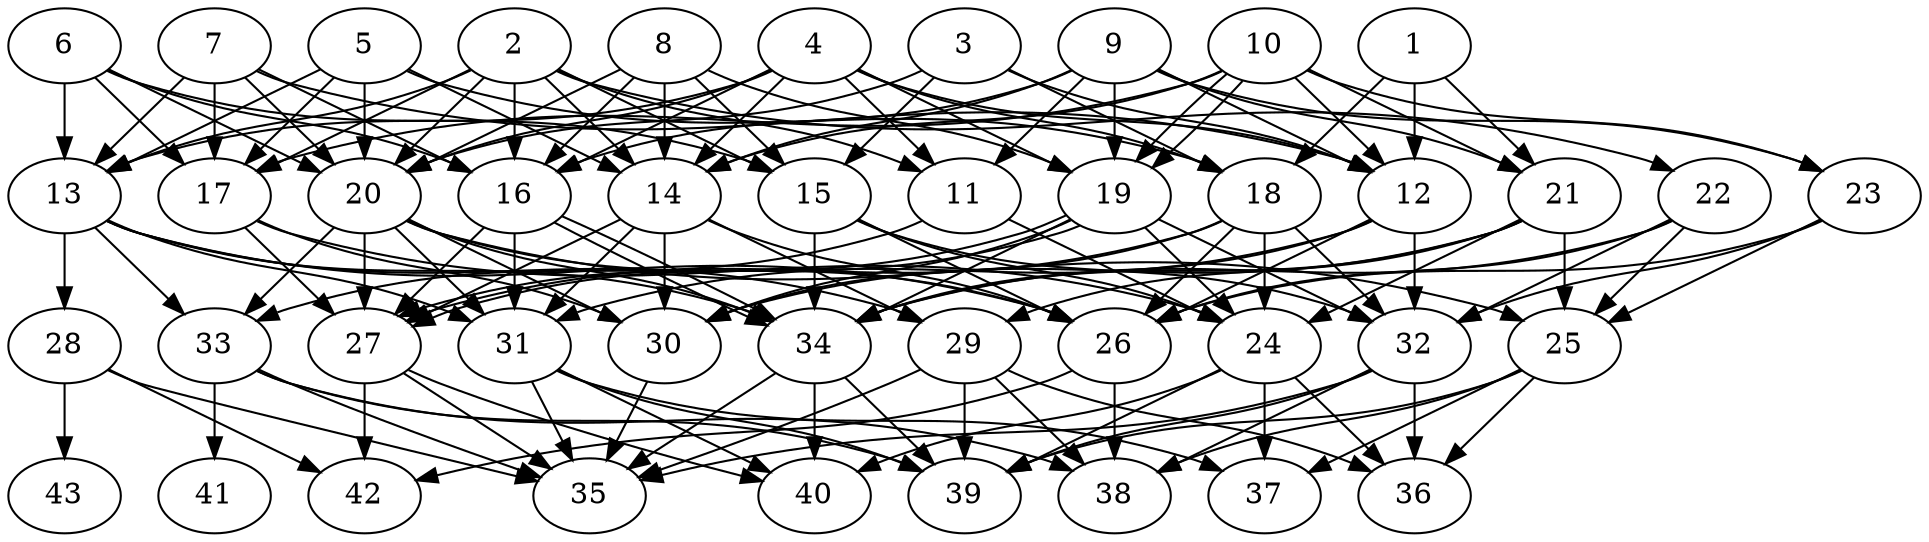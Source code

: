 // DAG (tier=3-complex, mode=data, n=43, ccr=0.542, fat=0.748, density=0.663, regular=0.301, jump=0.214, mindata=4194304, maxdata=33554432)
// DAG automatically generated by daggen at Sun Aug 24 16:33:35 2025
// /home/ermia/Project/Environments/daggen/bin/daggen --dot --ccr 0.542 --fat 0.748 --regular 0.301 --density 0.663 --jump 0.214 --mindata 4194304 --maxdata 33554432 -n 43 
digraph G {
  1 [size="30759480107115067998208", alpha="0.12", expect_size="15379740053557533999104"]
  1 -> 12 [size ="7853730254815232"]
  1 -> 18 [size ="7853730254815232"]
  1 -> 21 [size ="7853730254815232"]
  2 [size="86202110259013056", alpha="0.09", expect_size="43101055129506528"]
  2 -> 11 [size ="2271082371350528"]
  2 -> 13 [size ="2271082371350528"]
  2 -> 14 [size ="2271082371350528"]
  2 -> 15 [size ="2271082371350528"]
  2 -> 16 [size ="2271082371350528"]
  2 -> 17 [size ="2271082371350528"]
  2 -> 20 [size ="2271082371350528"]
  2 -> 22 [size ="2271082371350528"]
  3 [size="5999677148309225472000", alpha="0.03", expect_size="2999838574154612736000"]
  3 -> 12 [size ="2641447039795200"]
  3 -> 15 [size ="2641447039795200"]
  3 -> 18 [size ="2641447039795200"]
  3 -> 20 [size ="2641447039795200"]
  4 [size="183036312367273312", alpha="0.11", expect_size="91518156183636656"]
  4 -> 11 [size ="6984931620159488"]
  4 -> 12 [size ="6984931620159488"]
  4 -> 13 [size ="6984931620159488"]
  4 -> 14 [size ="6984931620159488"]
  4 -> 16 [size ="6984931620159488"]
  4 -> 18 [size ="6984931620159488"]
  4 -> 19 [size ="6984931620159488"]
  4 -> 20 [size ="6984931620159488"]
  5 [size="7708397342494403067904", alpha="0.08", expect_size="3854198671247201533952"]
  5 -> 13 [size ="3121759070978048"]
  5 -> 14 [size ="3121759070978048"]
  5 -> 17 [size ="3121759070978048"]
  5 -> 18 [size ="3121759070978048"]
  5 -> 20 [size ="3121759070978048"]
  6 [size="8169559173398600704", alpha="0.08", expect_size="4084779586699300352"]
  6 -> 13 [size ="3024463490711552"]
  6 -> 15 [size ="3024463490711552"]
  6 -> 16 [size ="3024463490711552"]
  6 -> 17 [size ="3024463490711552"]
  6 -> 20 [size ="3024463490711552"]
  7 [size="393603796315919936", alpha="0.02", expect_size="196801898157959968"]
  7 -> 12 [size ="6553201541120000"]
  7 -> 13 [size ="6553201541120000"]
  7 -> 16 [size ="6553201541120000"]
  7 -> 17 [size ="6553201541120000"]
  7 -> 20 [size ="6553201541120000"]
  8 [size="2204113776235402756096", alpha="0.04", expect_size="1102056888117701378048"]
  8 -> 14 [size ="1354916899586048"]
  8 -> 15 [size ="1354916899586048"]
  8 -> 16 [size ="1354916899586048"]
  8 -> 19 [size ="1354916899586048"]
  8 -> 20 [size ="1354916899586048"]
  9 [size="2006498336483630336", alpha="0.01", expect_size="1003249168241815168"]
  9 -> 11 [size ="4246355321028608"]
  9 -> 12 [size ="4246355321028608"]
  9 -> 14 [size ="4246355321028608"]
  9 -> 16 [size ="4246355321028608"]
  9 -> 19 [size ="4246355321028608"]
  9 -> 21 [size ="4246355321028608"]
  9 -> 23 [size ="4246355321028608"]
  10 [size="8959761346526170841088", alpha="0.01", expect_size="4479880673263085420544"]
  10 -> 12 [size ="3451074077786112"]
  10 -> 14 [size ="3451074077786112"]
  10 -> 17 [size ="3451074077786112"]
  10 -> 19 [size ="3451074077786112"]
  10 -> 19 [size ="3451074077786112"]
  10 -> 21 [size ="3451074077786112"]
  10 -> 23 [size ="3451074077786112"]
  11 [size="1681640460657390256128", alpha="0.03", expect_size="840820230328695128064"]
  11 -> 24 [size ="1131302514327552"]
  11 -> 33 [size ="1131302514327552"]
  12 [size="147589321846269248", alpha="0.12", expect_size="73794660923134624"]
  12 -> 26 [size ="325168249438208"]
  12 -> 31 [size ="325168249438208"]
  12 -> 32 [size ="325168249438208"]
  12 -> 34 [size ="325168249438208"]
  13 [size="106753837440036416", alpha="0.01", expect_size="53376918720018208"]
  13 -> 26 [size ="3287673389187072"]
  13 -> 28 [size ="3287673389187072"]
  13 -> 29 [size ="3287673389187072"]
  13 -> 31 [size ="3287673389187072"]
  13 -> 33 [size ="3287673389187072"]
  13 -> 34 [size ="3287673389187072"]
  14 [size="53491561470231040", alpha="0.02", expect_size="26745780735115520"]
  14 -> 26 [size ="1293163113218048"]
  14 -> 27 [size ="1293163113218048"]
  14 -> 29 [size ="1293163113218048"]
  14 -> 30 [size ="1293163113218048"]
  14 -> 31 [size ="1293163113218048"]
  15 [size="184226961910773120", alpha="0.17", expect_size="92113480955386560"]
  15 -> 24 [size ="3080147909476352"]
  15 -> 26 [size ="3080147909476352"]
  15 -> 32 [size ="3080147909476352"]
  15 -> 34 [size ="3080147909476352"]
  16 [size="255402193422096960", alpha="0.07", expect_size="127701096711048480"]
  16 -> 27 [size ="4758034026856448"]
  16 -> 31 [size ="4758034026856448"]
  16 -> 34 [size ="4758034026856448"]
  16 -> 34 [size ="4758034026856448"]
  17 [size="24421793503102514495488", alpha="0.08", expect_size="12210896751551257247744"]
  17 -> 24 [size ="6734029638336512"]
  17 -> 27 [size ="6734029638336512"]
  17 -> 30 [size ="6734029638336512"]
  18 [size="8858927475580186624", alpha="0.16", expect_size="4429463737790093312"]
  18 -> 24 [size ="3023507868876800"]
  18 -> 26 [size ="3023507868876800"]
  18 -> 27 [size ="3023507868876800"]
  18 -> 30 [size ="3023507868876800"]
  18 -> 32 [size ="3023507868876800"]
  19 [size="14453521053572323606528", alpha="0.15", expect_size="7226760526786161803264"]
  19 -> 24 [size ="4746852750589952"]
  19 -> 27 [size ="4746852750589952"]
  19 -> 27 [size ="4746852750589952"]
  19 -> 30 [size ="4746852750589952"]
  19 -> 32 [size ="4746852750589952"]
  19 -> 34 [size ="4746852750589952"]
  20 [size="14074104133000099790848", alpha="0.05", expect_size="7037052066500049895424"]
  20 -> 25 [size ="4663412441219072"]
  20 -> 26 [size ="4663412441219072"]
  20 -> 27 [size ="4663412441219072"]
  20 -> 30 [size ="4663412441219072"]
  20 -> 31 [size ="4663412441219072"]
  20 -> 33 [size ="4663412441219072"]
  20 -> 34 [size ="4663412441219072"]
  21 [size="204291034084825216", alpha="0.06", expect_size="102145517042412608"]
  21 -> 24 [size ="163734924296192"]
  21 -> 25 [size ="163734924296192"]
  21 -> 29 [size ="163734924296192"]
  21 -> 30 [size ="163734924296192"]
  21 -> 34 [size ="163734924296192"]
  22 [size="415210296050279168", alpha="0.10", expect_size="207605148025139584"]
  22 -> 25 [size ="8338929329635328"]
  22 -> 26 [size ="8338929329635328"]
  22 -> 32 [size ="8338929329635328"]
  22 -> 34 [size ="8338929329635328"]
  23 [size="9658705038912931840", alpha="0.07", expect_size="4829352519456465920"]
  23 -> 25 [size ="4572874362847232"]
  23 -> 26 [size ="4572874362847232"]
  23 -> 32 [size ="4572874362847232"]
  24 [size="66324502839454496", alpha="0.06", expect_size="33162251419727248"]
  24 -> 36 [size ="2360559534080000"]
  24 -> 37 [size ="2360559534080000"]
  24 -> 39 [size ="2360559534080000"]
  24 -> 40 [size ="2360559534080000"]
  25 [size="591467146557514752", alpha="0.15", expect_size="295733573278757376"]
  25 -> 36 [size ="963825566220288"]
  25 -> 37 [size ="963825566220288"]
  25 -> 38 [size ="963825566220288"]
  25 -> 39 [size ="963825566220288"]
  26 [size="128502615542645915648", alpha="0.14", expect_size="64251307771322957824"]
  26 -> 38 [size ="203718888783872"]
  26 -> 42 [size ="203718888783872"]
  27 [size="20615108537833899425792", alpha="0.09", expect_size="10307554268916949712896"]
  27 -> 35 [size ="6014696771551232"]
  27 -> 40 [size ="6014696771551232"]
  27 -> 42 [size ="6014696771551232"]
  28 [size="9284930513953746", alpha="0.00", expect_size="4642465256976873"]
  28 -> 35 [size ="168287564464128"]
  28 -> 42 [size ="168287564464128"]
  28 -> 43 [size ="168287564464128"]
  29 [size="1050398119455979732992", alpha="0.03", expect_size="525199059727989866496"]
  29 -> 35 [size ="826658135212032"]
  29 -> 36 [size ="826658135212032"]
  29 -> 38 [size ="826658135212032"]
  29 -> 39 [size ="826658135212032"]
  30 [size="13172136298853308416", alpha="0.08", expect_size="6586068149426654208"]
  30 -> 35 [size ="5351227671969792"]
  31 [size="113775950915045424", alpha="0.16", expect_size="56887975457522712"]
  31 -> 35 [size ="1857857930657792"]
  31 -> 37 [size ="1857857930657792"]
  31 -> 39 [size ="1857857930657792"]
  31 -> 40 [size ="1857857930657792"]
  32 [size="2246761186449984256", alpha="0.11", expect_size="1123380593224992128"]
  32 -> 35 [size ="1411574422044672"]
  32 -> 36 [size ="1411574422044672"]
  32 -> 38 [size ="1411574422044672"]
  32 -> 39 [size ="1411574422044672"]
  33 [size="8495462110732572672", alpha="0.12", expect_size="4247731055366286336"]
  33 -> 35 [size ="3301970857164800"]
  33 -> 38 [size ="3301970857164800"]
  33 -> 39 [size ="3301970857164800"]
  33 -> 41 [size ="3301970857164800"]
  34 [size="446531378795890240", alpha="0.15", expect_size="223265689397945120"]
  34 -> 35 [size ="8257140695236608"]
  34 -> 39 [size ="8257140695236608"]
  34 -> 40 [size ="8257140695236608"]
  35 [size="57824104587467328", alpha="0.06", expect_size="28912052293733664"]
  36 [size="232643024056121728", alpha="0.16", expect_size="116321512028060864"]
  37 [size="16138305642557216768", alpha="0.13", expect_size="8069152821278608384"]
  38 [size="79150020404023008", alpha="0.15", expect_size="39575010202011504"]
  39 [size="9183233517667722240", alpha="0.18", expect_size="4591616758833861120"]
  40 [size="55641626032904592", alpha="0.17", expect_size="27820813016452296"]
  41 [size="6105785434651152613376", alpha="0.09", expect_size="3052892717325576306688"]
  42 [size="7853144681423300460544", alpha="0.16", expect_size="3926572340711650230272"]
  43 [size="76503456314589648", alpha="0.02", expect_size="38251728157294824"]
}